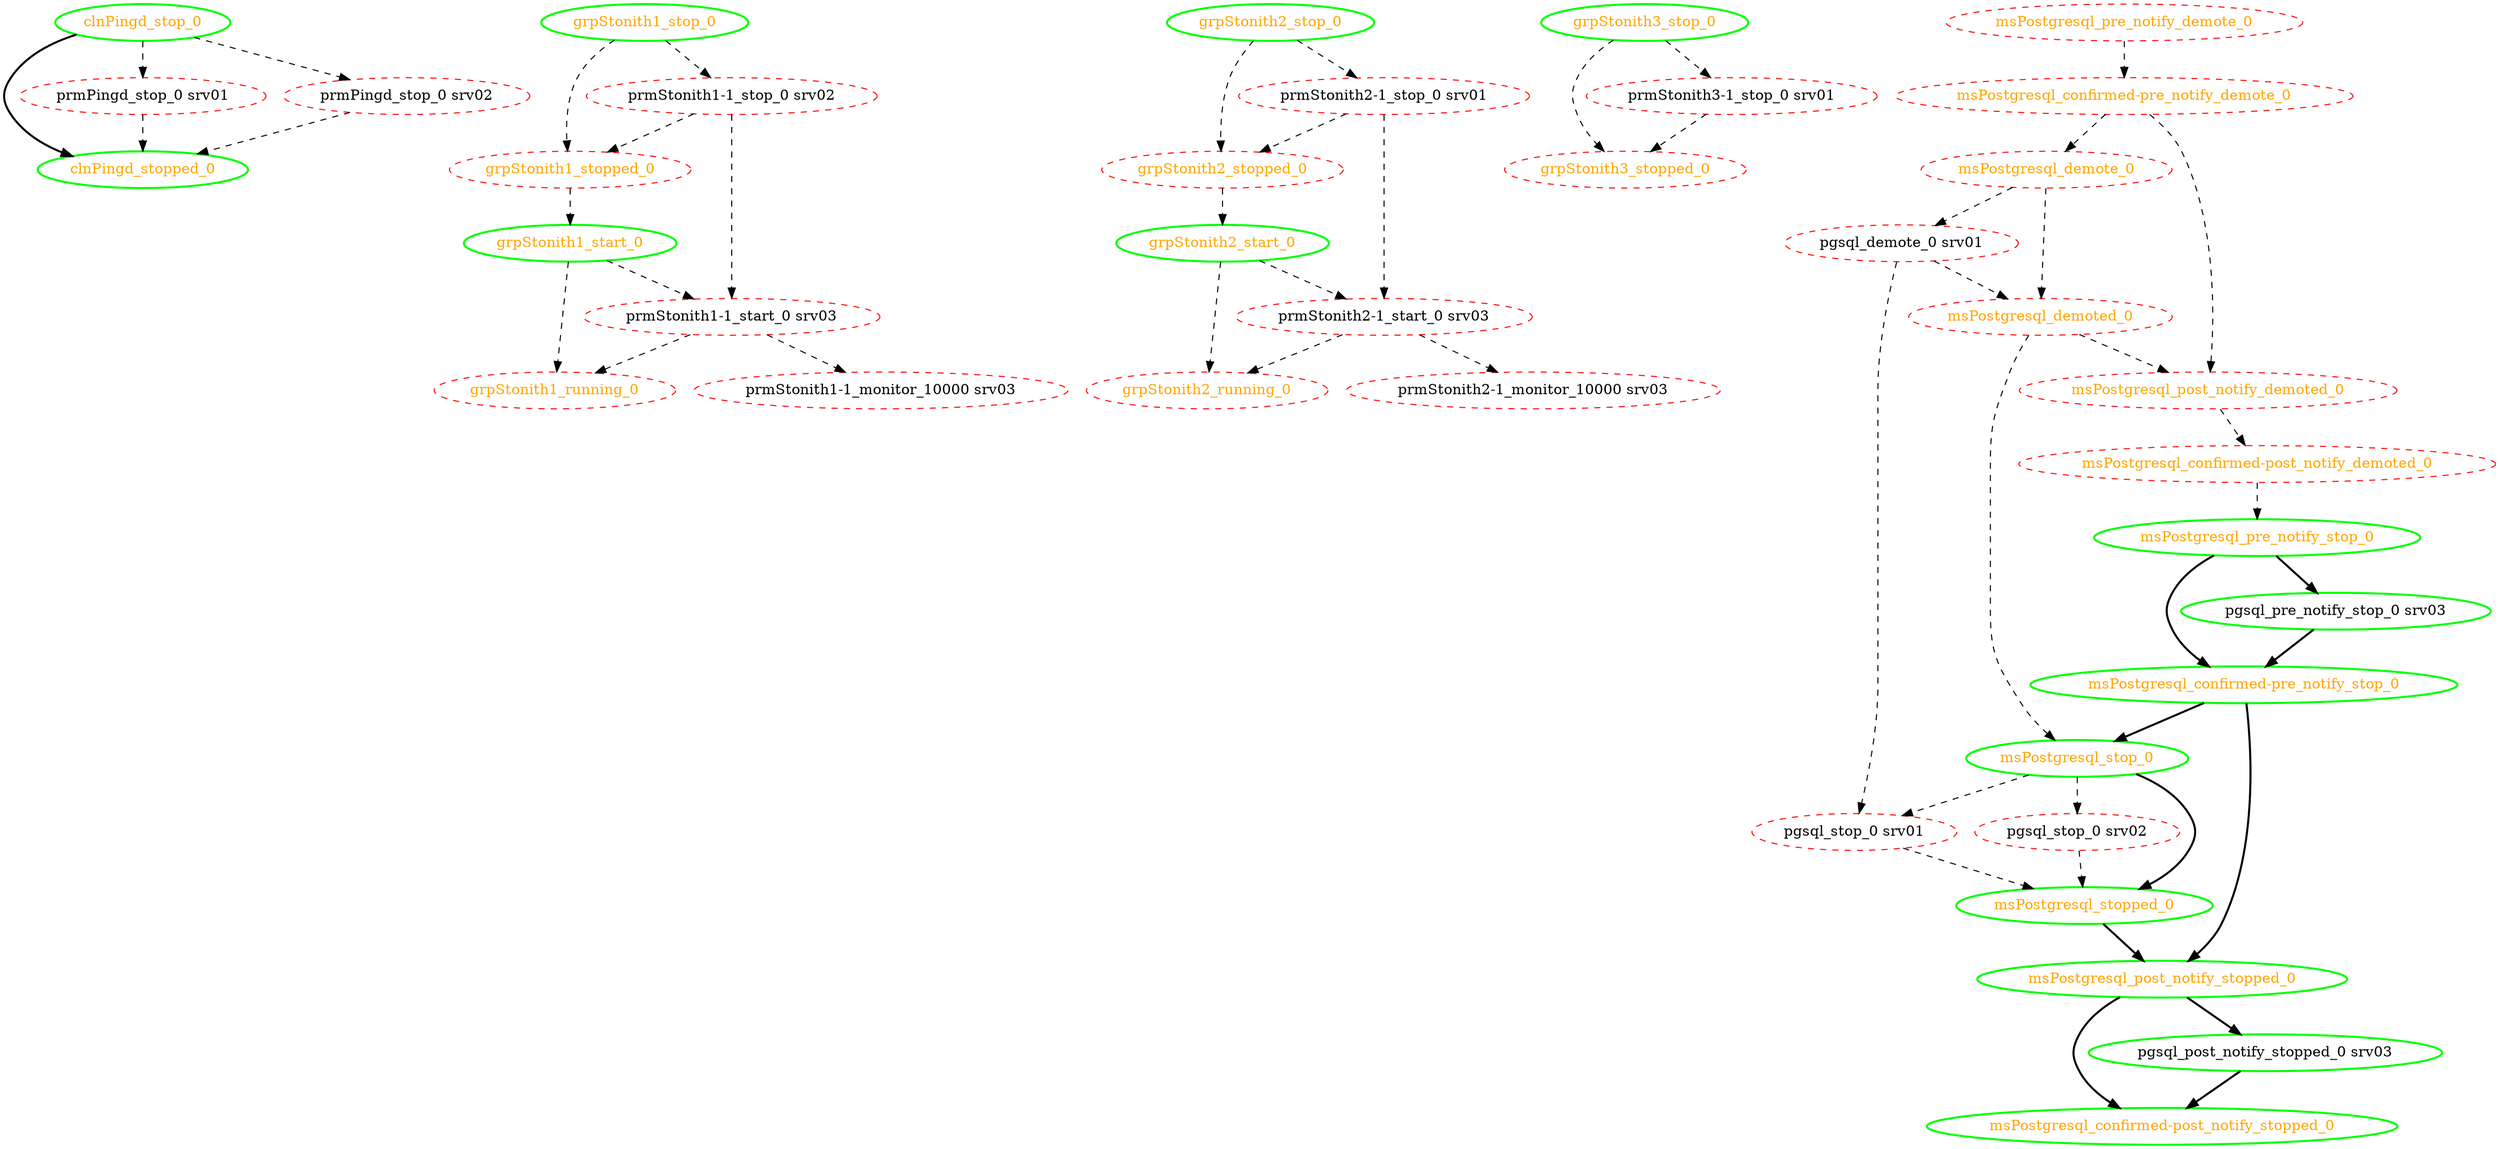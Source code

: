 digraph "g" {
"clnPingd_stop_0" -> "clnPingd_stopped_0" [ style = bold]
"clnPingd_stop_0" -> "prmPingd_stop_0 srv01" [ style = dashed]
"clnPingd_stop_0" -> "prmPingd_stop_0 srv02" [ style = dashed]
"clnPingd_stop_0" [ style=bold color="green" fontcolor="orange"]
"clnPingd_stopped_0" [ style=bold color="green" fontcolor="orange"]
"grpStonith1_running_0" [ style=dashed color="red" fontcolor="orange"]
"grpStonith1_start_0" -> "grpStonith1_running_0" [ style = dashed]
"grpStonith1_start_0" -> "prmStonith1-1_start_0 srv03" [ style = dashed]
"grpStonith1_start_0" [ style=bold color="green" fontcolor="orange"]
"grpStonith1_stop_0" -> "grpStonith1_stopped_0" [ style = dashed]
"grpStonith1_stop_0" -> "prmStonith1-1_stop_0 srv02" [ style = dashed]
"grpStonith1_stop_0" [ style=bold color="green" fontcolor="orange"]
"grpStonith1_stopped_0" -> "grpStonith1_start_0" [ style = dashed]
"grpStonith1_stopped_0" [ style=dashed color="red" fontcolor="orange"]
"grpStonith2_running_0" [ style=dashed color="red" fontcolor="orange"]
"grpStonith2_start_0" -> "grpStonith2_running_0" [ style = dashed]
"grpStonith2_start_0" -> "prmStonith2-1_start_0 srv03" [ style = dashed]
"grpStonith2_start_0" [ style=bold color="green" fontcolor="orange"]
"grpStonith2_stop_0" -> "grpStonith2_stopped_0" [ style = dashed]
"grpStonith2_stop_0" -> "prmStonith2-1_stop_0 srv01" [ style = dashed]
"grpStonith2_stop_0" [ style=bold color="green" fontcolor="orange"]
"grpStonith2_stopped_0" -> "grpStonith2_start_0" [ style = dashed]
"grpStonith2_stopped_0" [ style=dashed color="red" fontcolor="orange"]
"grpStonith3_stop_0" -> "grpStonith3_stopped_0" [ style = dashed]
"grpStonith3_stop_0" -> "prmStonith3-1_stop_0 srv01" [ style = dashed]
"grpStonith3_stop_0" [ style=bold color="green" fontcolor="orange"]
"grpStonith3_stopped_0" [ style=dashed color="red" fontcolor="orange"]
"msPostgresql_confirmed-post_notify_demoted_0" -> "msPostgresql_pre_notify_stop_0" [ style = dashed]
"msPostgresql_confirmed-post_notify_demoted_0" [ style=dashed color="red" fontcolor="orange"]
"msPostgresql_confirmed-post_notify_stopped_0" [ style=bold color="green" fontcolor="orange"]
"msPostgresql_confirmed-pre_notify_demote_0" -> "msPostgresql_demote_0" [ style = dashed]
"msPostgresql_confirmed-pre_notify_demote_0" -> "msPostgresql_post_notify_demoted_0" [ style = dashed]
"msPostgresql_confirmed-pre_notify_demote_0" [ style=dashed color="red" fontcolor="orange"]
"msPostgresql_confirmed-pre_notify_stop_0" -> "msPostgresql_post_notify_stopped_0" [ style = bold]
"msPostgresql_confirmed-pre_notify_stop_0" -> "msPostgresql_stop_0" [ style = bold]
"msPostgresql_confirmed-pre_notify_stop_0" [ style=bold color="green" fontcolor="orange"]
"msPostgresql_demote_0" -> "msPostgresql_demoted_0" [ style = dashed]
"msPostgresql_demote_0" -> "pgsql_demote_0 srv01" [ style = dashed]
"msPostgresql_demote_0" [ style=dashed color="red" fontcolor="orange"]
"msPostgresql_demoted_0" -> "msPostgresql_post_notify_demoted_0" [ style = dashed]
"msPostgresql_demoted_0" -> "msPostgresql_stop_0" [ style = dashed]
"msPostgresql_demoted_0" [ style=dashed color="red" fontcolor="orange"]
"msPostgresql_post_notify_demoted_0" -> "msPostgresql_confirmed-post_notify_demoted_0" [ style = dashed]
"msPostgresql_post_notify_demoted_0" [ style=dashed color="red" fontcolor="orange"]
"msPostgresql_post_notify_stopped_0" -> "msPostgresql_confirmed-post_notify_stopped_0" [ style = bold]
"msPostgresql_post_notify_stopped_0" -> "pgsql_post_notify_stopped_0 srv03" [ style = bold]
"msPostgresql_post_notify_stopped_0" [ style=bold color="green" fontcolor="orange"]
"msPostgresql_pre_notify_demote_0" -> "msPostgresql_confirmed-pre_notify_demote_0" [ style = dashed]
"msPostgresql_pre_notify_demote_0" [ style=dashed color="red" fontcolor="orange"]
"msPostgresql_pre_notify_stop_0" -> "msPostgresql_confirmed-pre_notify_stop_0" [ style = bold]
"msPostgresql_pre_notify_stop_0" -> "pgsql_pre_notify_stop_0 srv03" [ style = bold]
"msPostgresql_pre_notify_stop_0" [ style=bold color="green" fontcolor="orange"]
"msPostgresql_stop_0" -> "msPostgresql_stopped_0" [ style = bold]
"msPostgresql_stop_0" -> "pgsql_stop_0 srv01" [ style = dashed]
"msPostgresql_stop_0" -> "pgsql_stop_0 srv02" [ style = dashed]
"msPostgresql_stop_0" [ style=bold color="green" fontcolor="orange"]
"msPostgresql_stopped_0" -> "msPostgresql_post_notify_stopped_0" [ style = bold]
"msPostgresql_stopped_0" [ style=bold color="green" fontcolor="orange"]
"pgsql_demote_0 srv01" -> "msPostgresql_demoted_0" [ style = dashed]
"pgsql_demote_0 srv01" -> "pgsql_stop_0 srv01" [ style = dashed]
"pgsql_demote_0 srv01" [ style=dashed color="red" fontcolor="black"]
"pgsql_post_notify_stopped_0 srv03" -> "msPostgresql_confirmed-post_notify_stopped_0" [ style = bold]
"pgsql_post_notify_stopped_0 srv03" [ style=bold color="green" fontcolor="black"]
"pgsql_pre_notify_stop_0 srv03" -> "msPostgresql_confirmed-pre_notify_stop_0" [ style = bold]
"pgsql_pre_notify_stop_0 srv03" [ style=bold color="green" fontcolor="black"]
"pgsql_stop_0 srv01" -> "msPostgresql_stopped_0" [ style = dashed]
"pgsql_stop_0 srv01" [ style=dashed color="red" fontcolor="black"]
"pgsql_stop_0 srv02" -> "msPostgresql_stopped_0" [ style = dashed]
"pgsql_stop_0 srv02" [ style=dashed color="red" fontcolor="black"]
"prmPingd_stop_0 srv01" -> "clnPingd_stopped_0" [ style = dashed]
"prmPingd_stop_0 srv01" [ style=dashed color="red" fontcolor="black"]
"prmPingd_stop_0 srv02" -> "clnPingd_stopped_0" [ style = dashed]
"prmPingd_stop_0 srv02" [ style=dashed color="red" fontcolor="black"]
"prmStonith1-1_monitor_10000 srv03" [ style=dashed color="red" fontcolor="black"]
"prmStonith1-1_start_0 srv03" -> "grpStonith1_running_0" [ style = dashed]
"prmStonith1-1_start_0 srv03" -> "prmStonith1-1_monitor_10000 srv03" [ style = dashed]
"prmStonith1-1_start_0 srv03" [ style=dashed color="red" fontcolor="black"]
"prmStonith1-1_stop_0 srv02" -> "grpStonith1_stopped_0" [ style = dashed]
"prmStonith1-1_stop_0 srv02" -> "prmStonith1-1_start_0 srv03" [ style = dashed]
"prmStonith1-1_stop_0 srv02" [ style=dashed color="red" fontcolor="black"]
"prmStonith2-1_monitor_10000 srv03" [ style=dashed color="red" fontcolor="black"]
"prmStonith2-1_start_0 srv03" -> "grpStonith2_running_0" [ style = dashed]
"prmStonith2-1_start_0 srv03" -> "prmStonith2-1_monitor_10000 srv03" [ style = dashed]
"prmStonith2-1_start_0 srv03" [ style=dashed color="red" fontcolor="black"]
"prmStonith2-1_stop_0 srv01" -> "grpStonith2_stopped_0" [ style = dashed]
"prmStonith2-1_stop_0 srv01" -> "prmStonith2-1_start_0 srv03" [ style = dashed]
"prmStonith2-1_stop_0 srv01" [ style=dashed color="red" fontcolor="black"]
"prmStonith3-1_stop_0 srv01" -> "grpStonith3_stopped_0" [ style = dashed]
"prmStonith3-1_stop_0 srv01" [ style=dashed color="red" fontcolor="black"]
}

